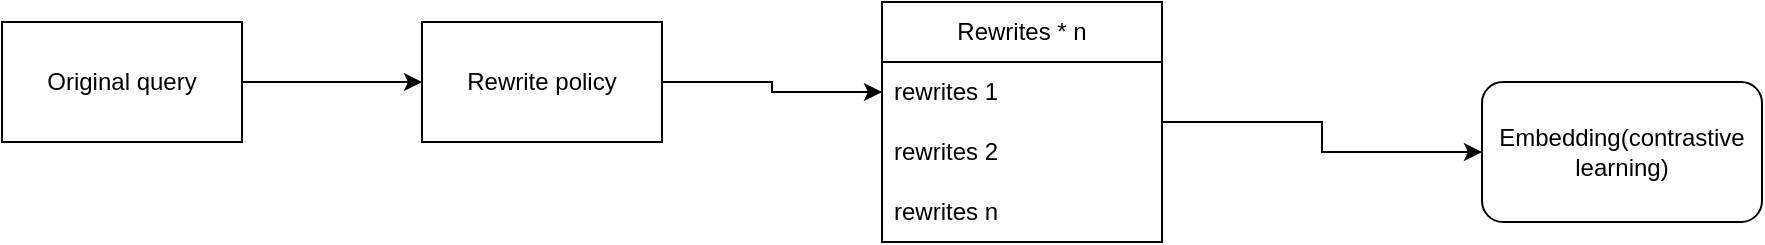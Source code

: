 <mxfile version="24.6.4" type="github">
  <diagram name="Page-1" id="vWs7hlCeRP3OqgUedrx3">
    <mxGraphModel dx="1138" dy="691" grid="1" gridSize="10" guides="1" tooltips="1" connect="1" arrows="1" fold="1" page="1" pageScale="1" pageWidth="850" pageHeight="1100" math="0" shadow="0">
      <root>
        <mxCell id="0" />
        <mxCell id="1" parent="0" />
        <mxCell id="fhyWXsoEMTmmNhnozwWK-3" style="edgeStyle=orthogonalEdgeStyle;rounded=0;orthogonalLoop=1;jettySize=auto;html=1;entryX=0;entryY=0.5;entryDx=0;entryDy=0;" edge="1" parent="1" source="fhyWXsoEMTmmNhnozwWK-1" target="fhyWXsoEMTmmNhnozwWK-2">
          <mxGeometry relative="1" as="geometry" />
        </mxCell>
        <mxCell id="fhyWXsoEMTmmNhnozwWK-1" value="Original query" style="rounded=0;whiteSpace=wrap;html=1;" vertex="1" parent="1">
          <mxGeometry x="60" y="80" width="120" height="60" as="geometry" />
        </mxCell>
        <mxCell id="fhyWXsoEMTmmNhnozwWK-8" style="edgeStyle=orthogonalEdgeStyle;rounded=0;orthogonalLoop=1;jettySize=auto;html=1;entryX=0;entryY=0.5;entryDx=0;entryDy=0;" edge="1" parent="1" source="fhyWXsoEMTmmNhnozwWK-2" target="fhyWXsoEMTmmNhnozwWK-5">
          <mxGeometry relative="1" as="geometry" />
        </mxCell>
        <mxCell id="fhyWXsoEMTmmNhnozwWK-2" value="Rewrite policy" style="rounded=0;whiteSpace=wrap;html=1;" vertex="1" parent="1">
          <mxGeometry x="270" y="80" width="120" height="60" as="geometry" />
        </mxCell>
        <mxCell id="fhyWXsoEMTmmNhnozwWK-10" style="edgeStyle=orthogonalEdgeStyle;rounded=0;orthogonalLoop=1;jettySize=auto;html=1;entryX=0;entryY=0.5;entryDx=0;entryDy=0;" edge="1" parent="1" source="fhyWXsoEMTmmNhnozwWK-4" target="fhyWXsoEMTmmNhnozwWK-9">
          <mxGeometry relative="1" as="geometry" />
        </mxCell>
        <mxCell id="fhyWXsoEMTmmNhnozwWK-4" value="Rewrites * n" style="swimlane;fontStyle=0;childLayout=stackLayout;horizontal=1;startSize=30;horizontalStack=0;resizeParent=1;resizeParentMax=0;resizeLast=0;collapsible=1;marginBottom=0;whiteSpace=wrap;html=1;" vertex="1" parent="1">
          <mxGeometry x="500" y="70" width="140" height="120" as="geometry" />
        </mxCell>
        <mxCell id="fhyWXsoEMTmmNhnozwWK-5" value="rewrites 1" style="text;strokeColor=none;fillColor=none;align=left;verticalAlign=middle;spacingLeft=4;spacingRight=4;overflow=hidden;points=[[0,0.5],[1,0.5]];portConstraint=eastwest;rotatable=0;whiteSpace=wrap;html=1;" vertex="1" parent="fhyWXsoEMTmmNhnozwWK-4">
          <mxGeometry y="30" width="140" height="30" as="geometry" />
        </mxCell>
        <mxCell id="fhyWXsoEMTmmNhnozwWK-6" value="rewrites 2" style="text;strokeColor=none;fillColor=none;align=left;verticalAlign=middle;spacingLeft=4;spacingRight=4;overflow=hidden;points=[[0,0.5],[1,0.5]];portConstraint=eastwest;rotatable=0;whiteSpace=wrap;html=1;" vertex="1" parent="fhyWXsoEMTmmNhnozwWK-4">
          <mxGeometry y="60" width="140" height="30" as="geometry" />
        </mxCell>
        <mxCell id="fhyWXsoEMTmmNhnozwWK-7" value="rewrites n" style="text;strokeColor=none;fillColor=none;align=left;verticalAlign=middle;spacingLeft=4;spacingRight=4;overflow=hidden;points=[[0,0.5],[1,0.5]];portConstraint=eastwest;rotatable=0;whiteSpace=wrap;html=1;" vertex="1" parent="fhyWXsoEMTmmNhnozwWK-4">
          <mxGeometry y="90" width="140" height="30" as="geometry" />
        </mxCell>
        <mxCell id="fhyWXsoEMTmmNhnozwWK-9" value="Embedding(contrastive learning)" style="rounded=1;whiteSpace=wrap;html=1;" vertex="1" parent="1">
          <mxGeometry x="800" y="110" width="140" height="70" as="geometry" />
        </mxCell>
      </root>
    </mxGraphModel>
  </diagram>
</mxfile>
